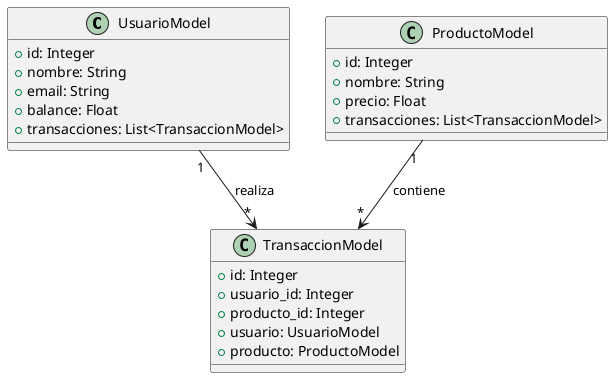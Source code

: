 @startuml
class UsuarioModel {
  + id: Integer
  + nombre: String
  + email: String
  + balance: Float
  + transacciones: List<TransaccionModel>
}

class ProductoModel {
  + id: Integer
  + nombre: String
  + precio: Float
  + transacciones: List<TransaccionModel>
}

class TransaccionModel {
  + id: Integer
  + usuario_id: Integer
  + producto_id: Integer
  + usuario: UsuarioModel
  + producto: ProductoModel
}

UsuarioModel "1" --> "*" TransaccionModel : realiza
ProductoModel "1" --> "*" TransaccionModel : contiene

@enduml